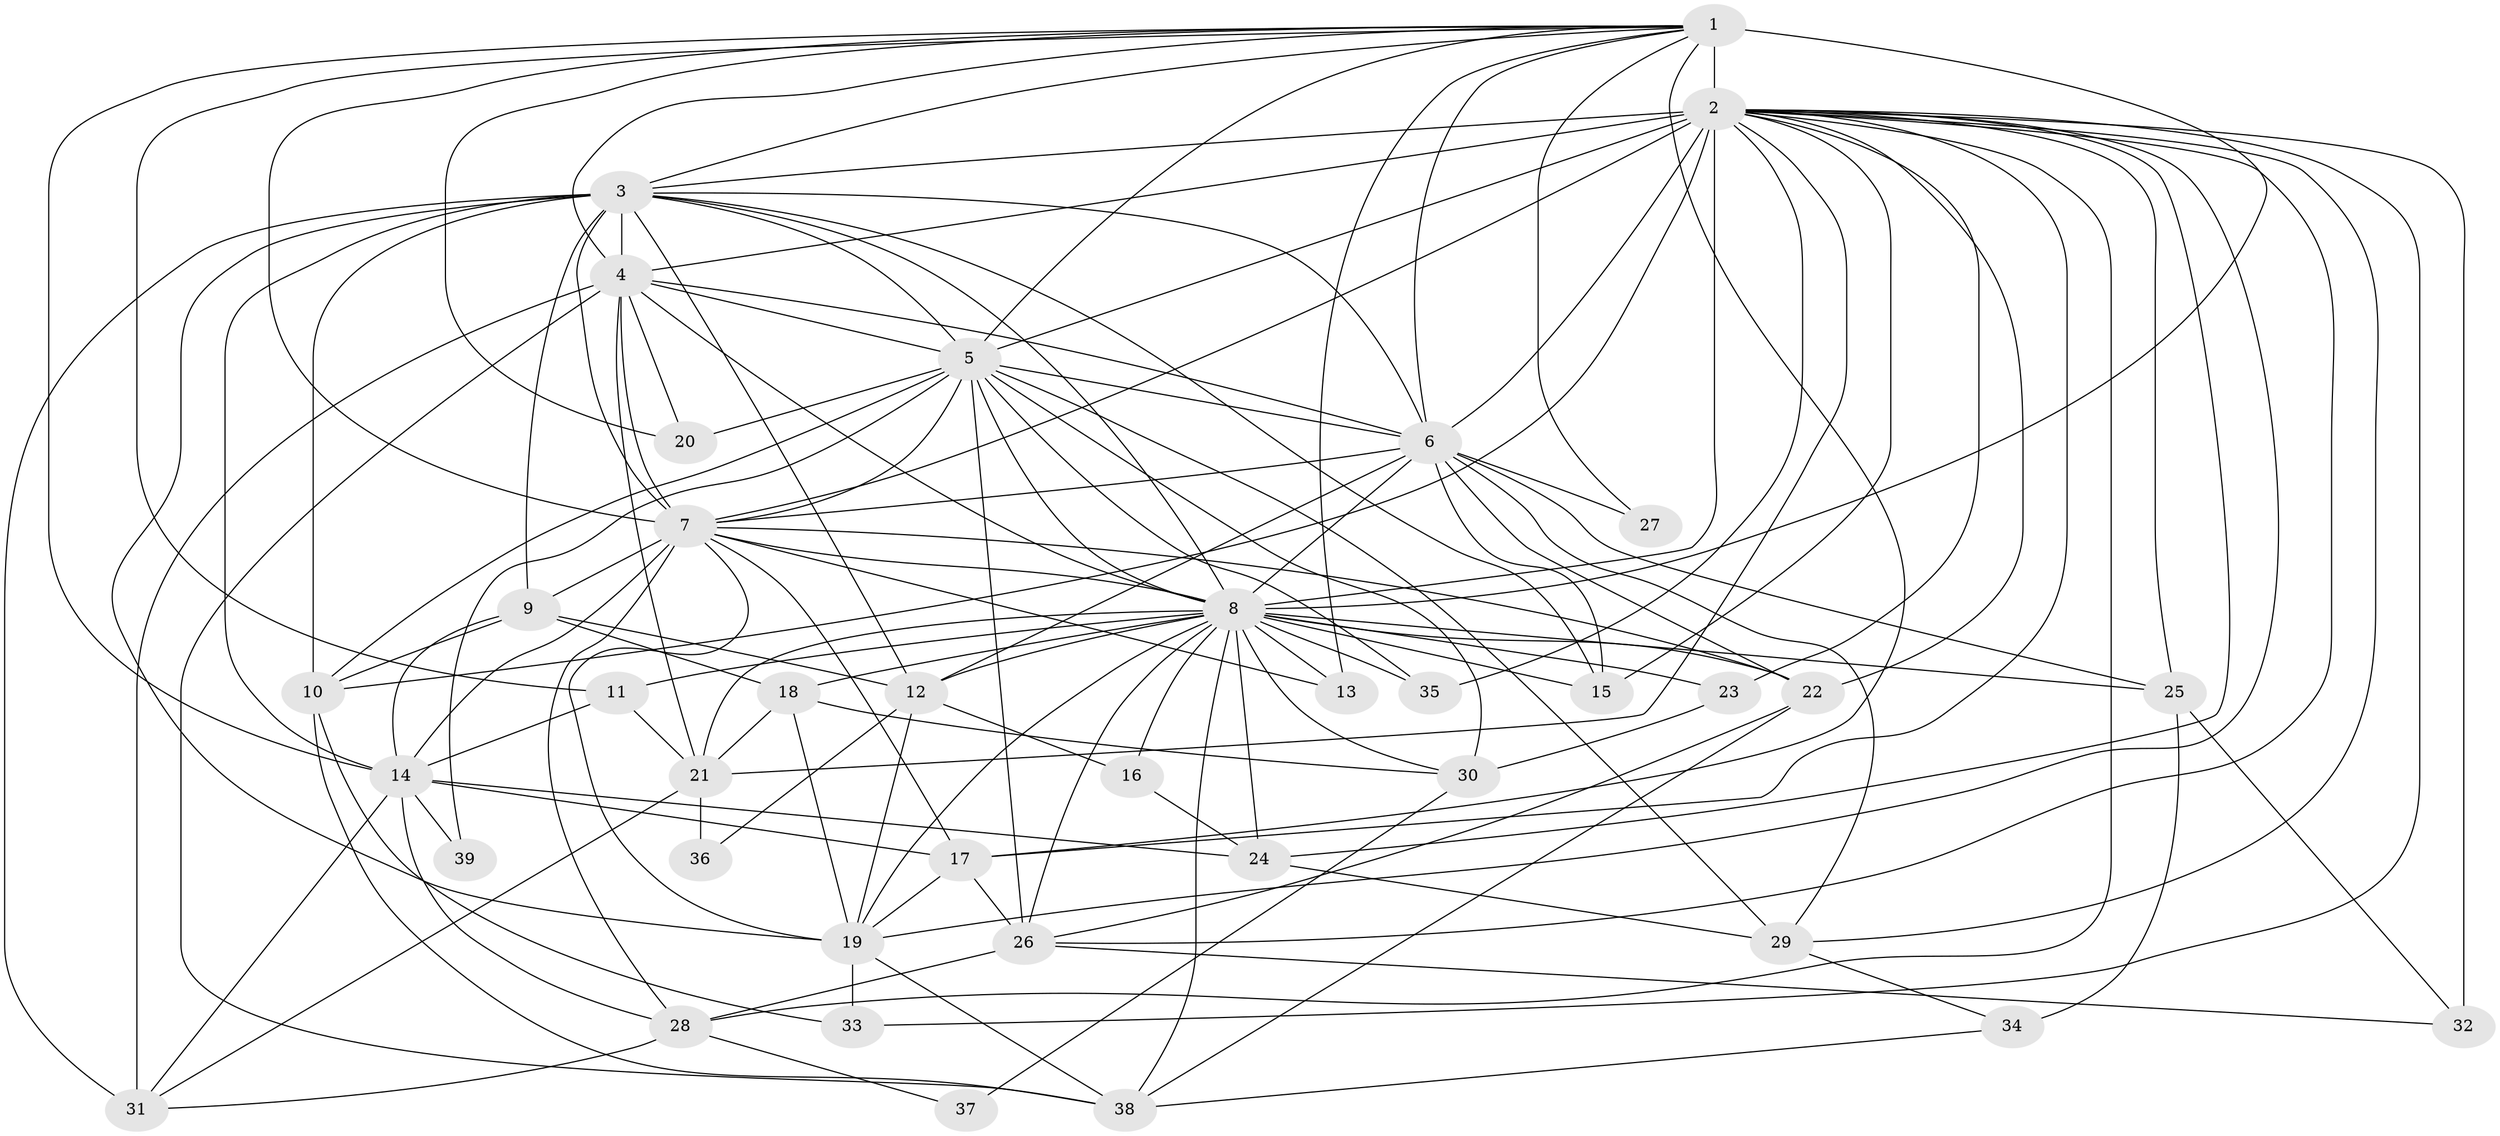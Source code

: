 // original degree distribution, {30: 0.007874015748031496, 19: 0.015748031496062992, 31: 0.007874015748031496, 12: 0.007874015748031496, 25: 0.007874015748031496, 16: 0.007874015748031496, 28: 0.007874015748031496, 23: 0.007874015748031496, 26: 0.007874015748031496, 3: 0.25984251968503935, 2: 0.5039370078740157, 4: 0.08661417322834646, 7: 0.007874015748031496, 9: 0.015748031496062992, 5: 0.023622047244094488, 6: 0.023622047244094488}
// Generated by graph-tools (version 1.1) at 2025/49/03/04/25 22:49:25]
// undirected, 39 vertices, 135 edges
graph export_dot {
  node [color=gray90,style=filled];
  1;
  2;
  3;
  4;
  5;
  6;
  7;
  8;
  9;
  10;
  11;
  12;
  13;
  14;
  15;
  16;
  17;
  18;
  19;
  20;
  21;
  22;
  23;
  24;
  25;
  26;
  27;
  28;
  29;
  30;
  31;
  32;
  33;
  34;
  35;
  36;
  37;
  38;
  39;
  1 -- 2 [weight=14.0];
  1 -- 3 [weight=2.0];
  1 -- 4 [weight=1.0];
  1 -- 5 [weight=2.0];
  1 -- 6 [weight=1.0];
  1 -- 7 [weight=1.0];
  1 -- 8 [weight=2.0];
  1 -- 11 [weight=1.0];
  1 -- 13 [weight=1.0];
  1 -- 14 [weight=1.0];
  1 -- 17 [weight=1.0];
  1 -- 20 [weight=1.0];
  1 -- 27 [weight=1.0];
  2 -- 3 [weight=3.0];
  2 -- 4 [weight=2.0];
  2 -- 5 [weight=3.0];
  2 -- 6 [weight=1.0];
  2 -- 7 [weight=3.0];
  2 -- 8 [weight=4.0];
  2 -- 10 [weight=1.0];
  2 -- 15 [weight=1.0];
  2 -- 17 [weight=1.0];
  2 -- 19 [weight=1.0];
  2 -- 21 [weight=1.0];
  2 -- 22 [weight=1.0];
  2 -- 23 [weight=3.0];
  2 -- 24 [weight=1.0];
  2 -- 25 [weight=2.0];
  2 -- 26 [weight=1.0];
  2 -- 28 [weight=1.0];
  2 -- 29 [weight=1.0];
  2 -- 32 [weight=4.0];
  2 -- 33 [weight=1.0];
  2 -- 35 [weight=1.0];
  3 -- 4 [weight=2.0];
  3 -- 5 [weight=2.0];
  3 -- 6 [weight=1.0];
  3 -- 7 [weight=1.0];
  3 -- 8 [weight=2.0];
  3 -- 9 [weight=2.0];
  3 -- 10 [weight=8.0];
  3 -- 12 [weight=1.0];
  3 -- 14 [weight=2.0];
  3 -- 15 [weight=1.0];
  3 -- 19 [weight=1.0];
  3 -- 31 [weight=1.0];
  4 -- 5 [weight=3.0];
  4 -- 6 [weight=1.0];
  4 -- 7 [weight=2.0];
  4 -- 8 [weight=2.0];
  4 -- 20 [weight=1.0];
  4 -- 21 [weight=1.0];
  4 -- 31 [weight=4.0];
  4 -- 38 [weight=1.0];
  5 -- 6 [weight=2.0];
  5 -- 7 [weight=2.0];
  5 -- 8 [weight=4.0];
  5 -- 10 [weight=2.0];
  5 -- 20 [weight=1.0];
  5 -- 26 [weight=7.0];
  5 -- 29 [weight=1.0];
  5 -- 30 [weight=1.0];
  5 -- 35 [weight=1.0];
  5 -- 39 [weight=1.0];
  6 -- 7 [weight=1.0];
  6 -- 8 [weight=3.0];
  6 -- 12 [weight=1.0];
  6 -- 15 [weight=1.0];
  6 -- 22 [weight=1.0];
  6 -- 25 [weight=1.0];
  6 -- 27 [weight=1.0];
  6 -- 29 [weight=1.0];
  7 -- 8 [weight=3.0];
  7 -- 9 [weight=6.0];
  7 -- 13 [weight=2.0];
  7 -- 14 [weight=1.0];
  7 -- 17 [weight=1.0];
  7 -- 19 [weight=1.0];
  7 -- 22 [weight=1.0];
  7 -- 28 [weight=2.0];
  8 -- 11 [weight=1.0];
  8 -- 12 [weight=1.0];
  8 -- 13 [weight=1.0];
  8 -- 15 [weight=3.0];
  8 -- 16 [weight=2.0];
  8 -- 18 [weight=1.0];
  8 -- 19 [weight=1.0];
  8 -- 21 [weight=1.0];
  8 -- 22 [weight=1.0];
  8 -- 23 [weight=2.0];
  8 -- 24 [weight=4.0];
  8 -- 25 [weight=1.0];
  8 -- 26 [weight=2.0];
  8 -- 30 [weight=1.0];
  8 -- 35 [weight=1.0];
  8 -- 38 [weight=1.0];
  9 -- 10 [weight=2.0];
  9 -- 12 [weight=1.0];
  9 -- 14 [weight=1.0];
  9 -- 18 [weight=1.0];
  10 -- 33 [weight=1.0];
  10 -- 38 [weight=1.0];
  11 -- 14 [weight=1.0];
  11 -- 21 [weight=1.0];
  12 -- 16 [weight=1.0];
  12 -- 19 [weight=2.0];
  12 -- 36 [weight=1.0];
  14 -- 17 [weight=1.0];
  14 -- 24 [weight=1.0];
  14 -- 28 [weight=1.0];
  14 -- 31 [weight=1.0];
  14 -- 39 [weight=1.0];
  16 -- 24 [weight=1.0];
  17 -- 19 [weight=1.0];
  17 -- 26 [weight=1.0];
  18 -- 19 [weight=1.0];
  18 -- 21 [weight=1.0];
  18 -- 30 [weight=1.0];
  19 -- 33 [weight=1.0];
  19 -- 38 [weight=1.0];
  21 -- 31 [weight=1.0];
  21 -- 36 [weight=1.0];
  22 -- 26 [weight=1.0];
  22 -- 38 [weight=1.0];
  23 -- 30 [weight=2.0];
  24 -- 29 [weight=2.0];
  25 -- 32 [weight=1.0];
  25 -- 34 [weight=2.0];
  26 -- 28 [weight=1.0];
  26 -- 32 [weight=1.0];
  28 -- 31 [weight=1.0];
  28 -- 37 [weight=1.0];
  29 -- 34 [weight=1.0];
  30 -- 37 [weight=1.0];
  34 -- 38 [weight=1.0];
}

